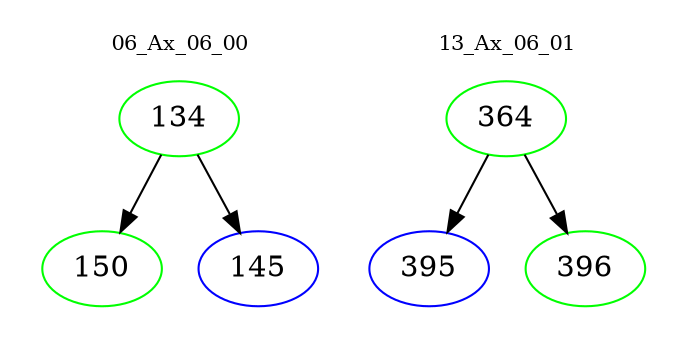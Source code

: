 digraph{
subgraph cluster_0 {
color = white
label = "06_Ax_06_00";
fontsize=10;
T0_134 [label="134", color="green"]
T0_134 -> T0_150 [color="black"]
T0_150 [label="150", color="green"]
T0_134 -> T0_145 [color="black"]
T0_145 [label="145", color="blue"]
}
subgraph cluster_1 {
color = white
label = "13_Ax_06_01";
fontsize=10;
T1_364 [label="364", color="green"]
T1_364 -> T1_395 [color="black"]
T1_395 [label="395", color="blue"]
T1_364 -> T1_396 [color="black"]
T1_396 [label="396", color="green"]
}
}
